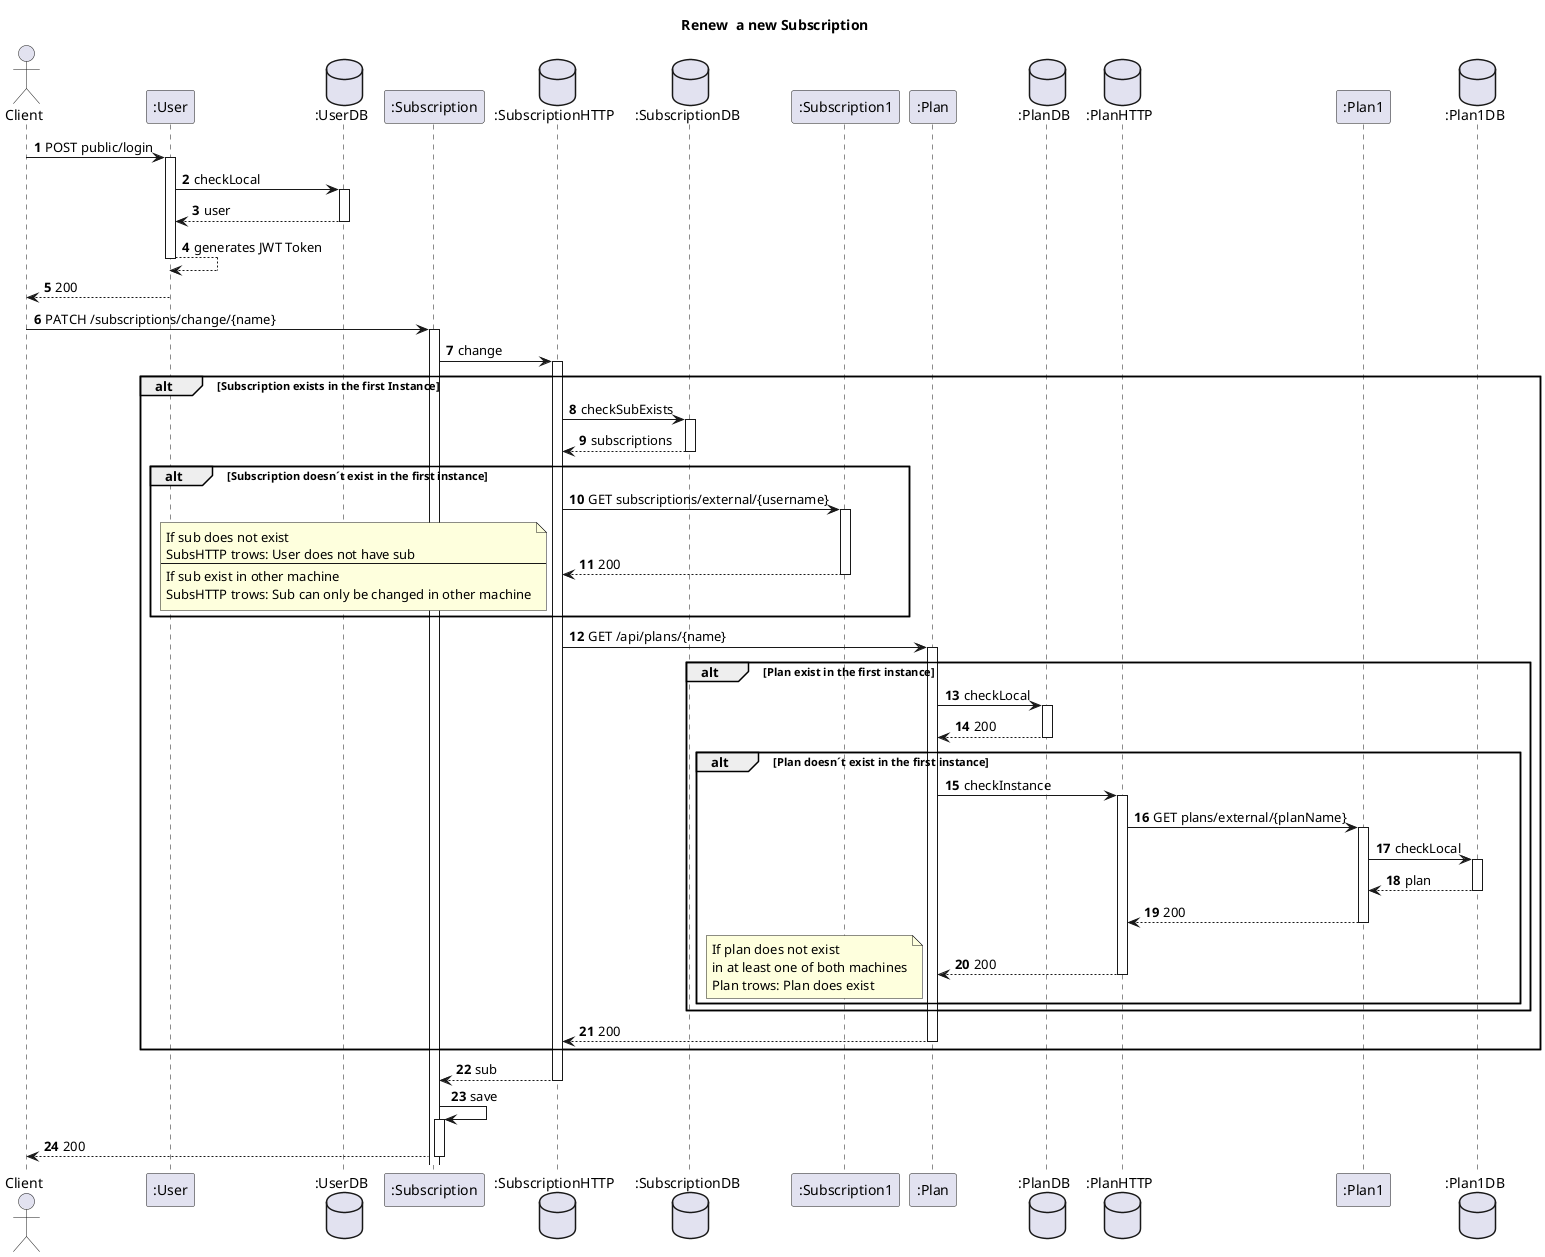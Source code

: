 @startuml
'https://plantuml.com/sequence-diagram
autoactivate on
autonumber
title  Renew  a new Subscription

autonumber

actor "Client" as Ac

participant ":User" as User
database ":UserDB" as Udb

participant ":Subscription" as Auth
database ":SubscriptionHTTP" as SHTTP

database ":SubscriptionDB" as SDB
participant ":Subscription1" as Serv
participant ":Plan" as Plan
database ":PlanDB" as PDB
database ":PlanHTTP" as PHTTP
participant ":Plan1" as Plan1
database ":Plan1DB" as Plan1DB


Ac->User: POST public/login
User->Udb:checkLocal
Udb-->User:user
User-->User:generates JWT Token
User-->Ac:200

Ac->Auth:  PATCH /subscriptions/change/{name}
Auth->SHTTP: change

alt Subscription exists in the first Instance
SHTTP->SDB:checkSubExists
SDB-->SHTTP:subscriptions
alt Subscription doesn´t exist in the first instance
SHTTP->Serv:GET subscriptions/external/{username}
Serv-->SHTTP:200
note left
If sub does not exist
SubsHTTP trows: User does not have sub
--
If sub exist in other machine
SubsHTTP trows: Sub can only be changed in other machine
end note
end
SHTTP->Plan:GET /api/plans/{name}

alt Plan exist in the first instance
Plan->PDB:checkLocal
PDB-->Plan:200
alt Plan doesn´t exist in the first instance
Plan->PHTTP:checkInstance
PHTTP->Plan1:GET plans/external/{planName}
Plan1->Plan1DB:checkLocal
Plan1DB-->Plan1: plan
Plan1-->PHTTP:200
PHTTP-->Plan:200
note left
If plan does not exist
in at least one of both machines
Plan trows: Plan does exist
end note
end
end

Plan-->SHTTP:200
end

SHTTP-->Auth:sub

Auth->Auth:save
Auth-->Ac:200
@enduml